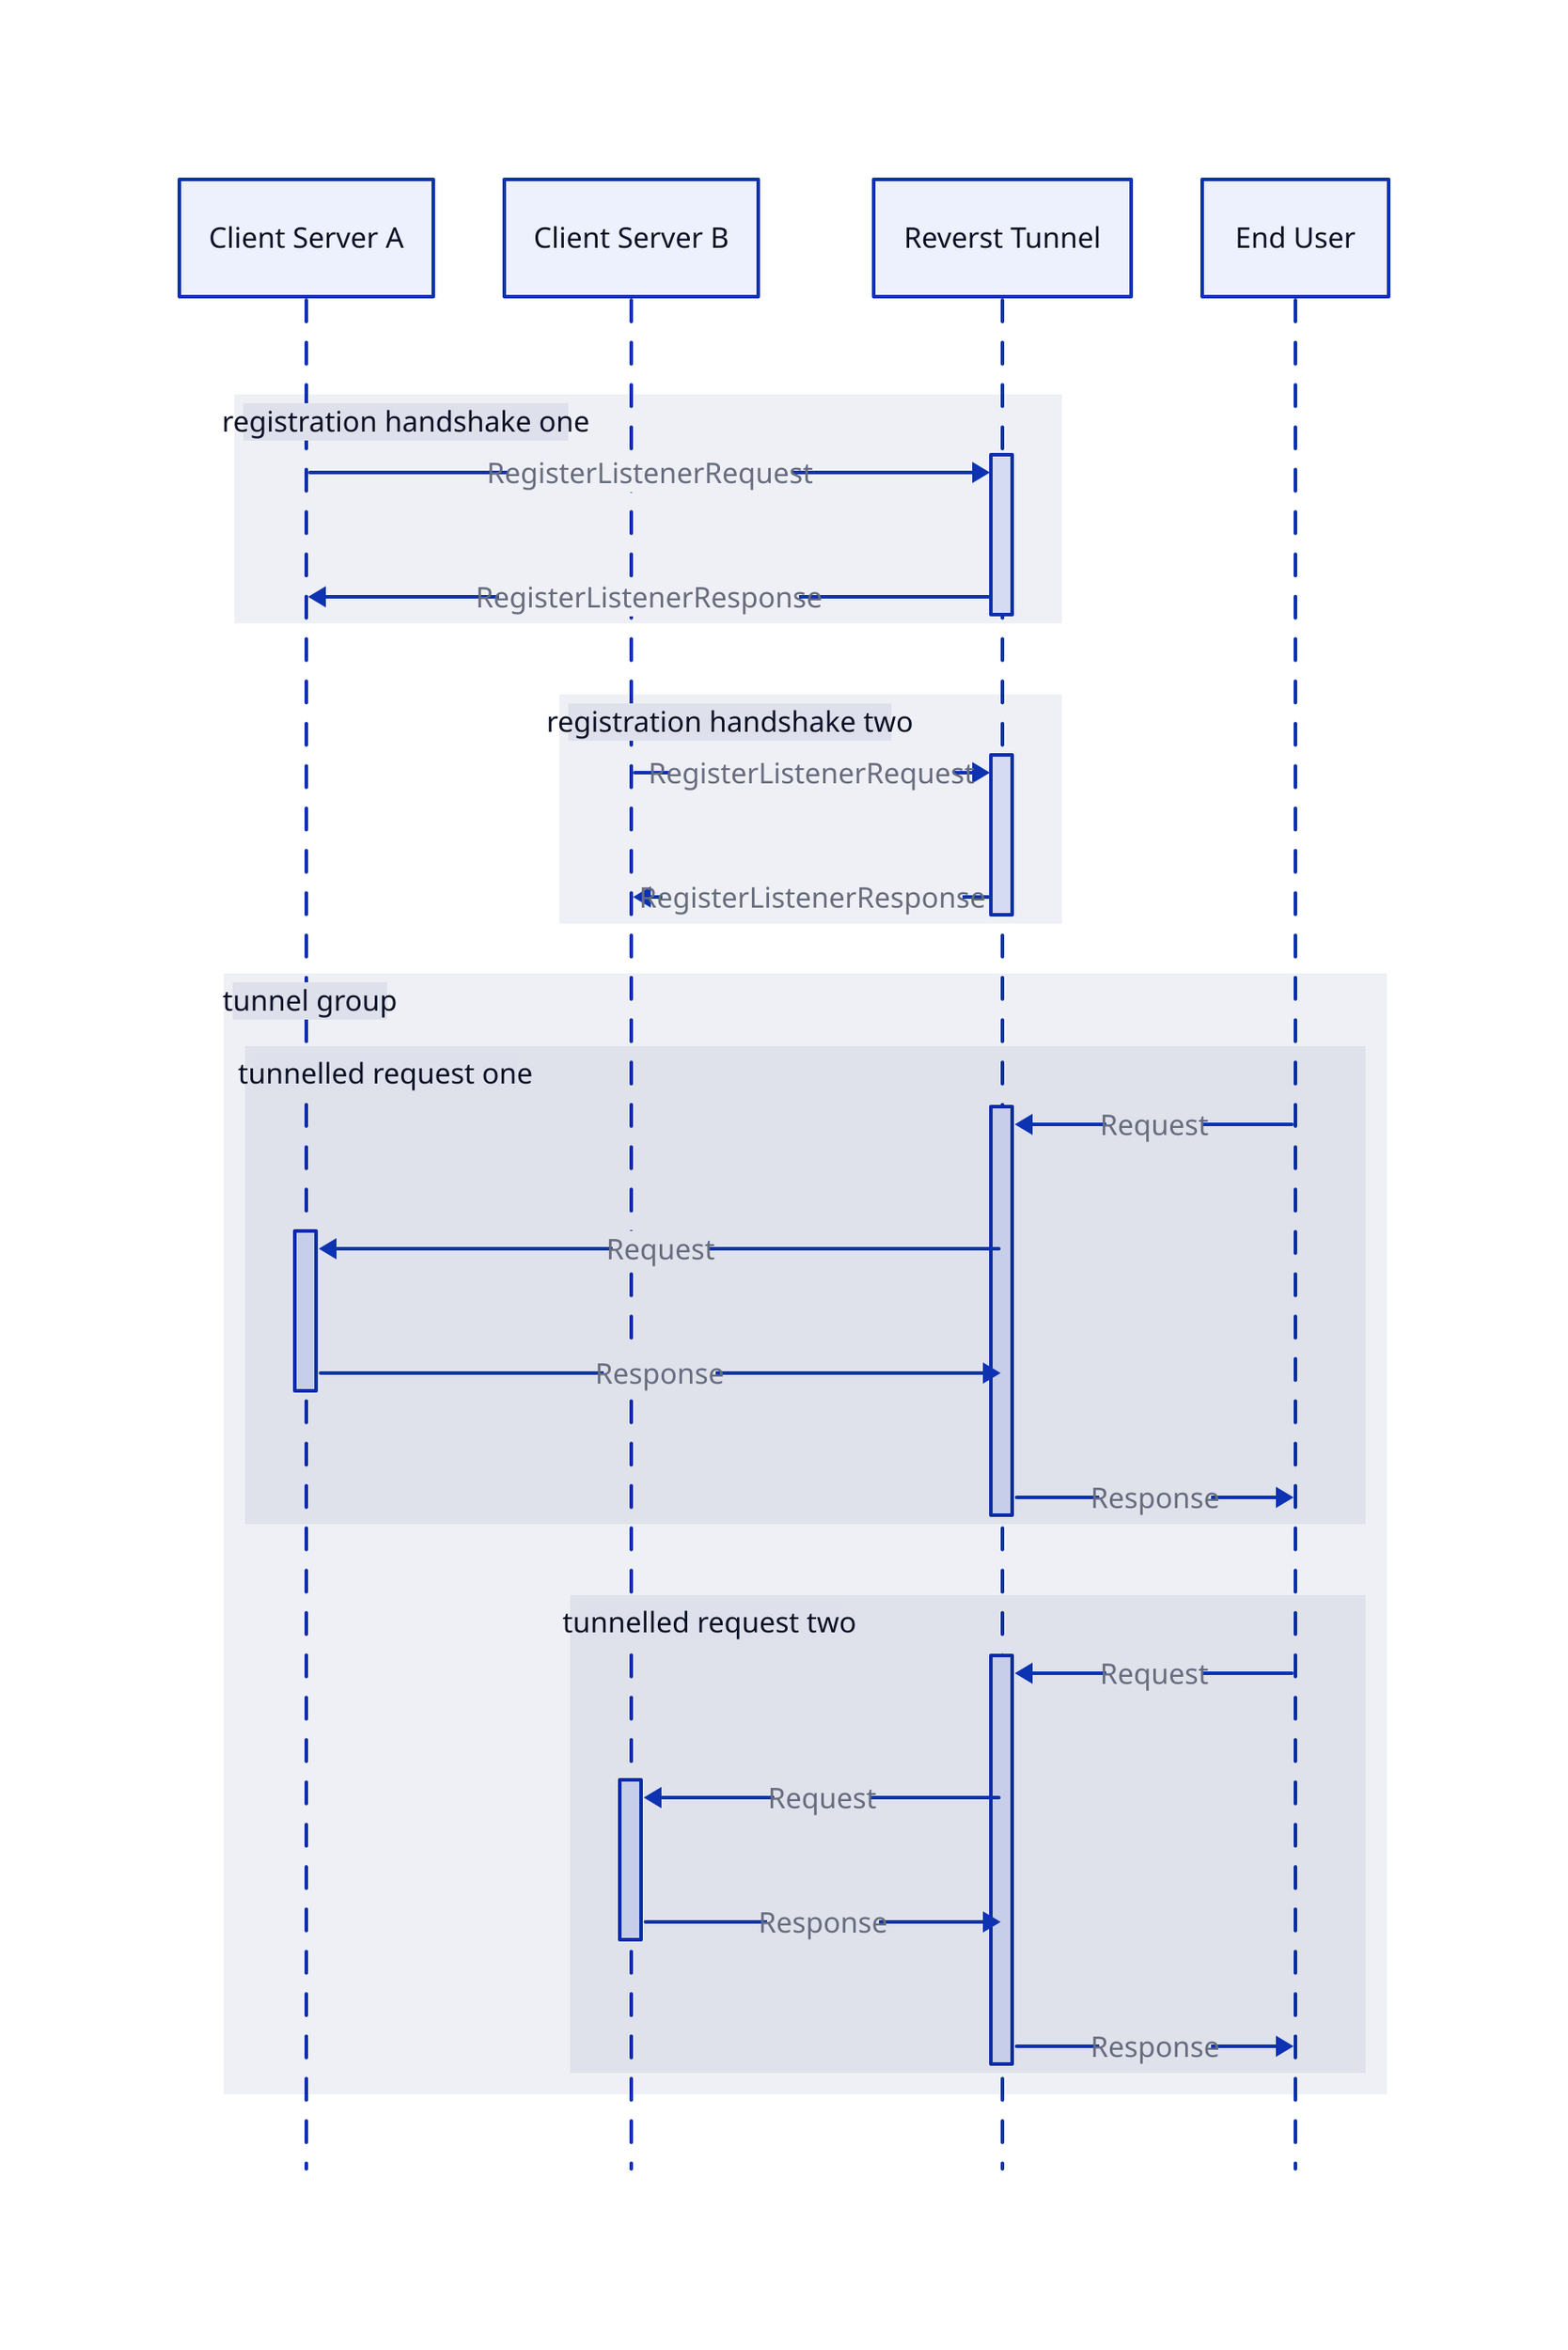 shape: sequence_diagram

client_one: Client Server A
client_two: Client Server B
reverst: Reverst Tunnel

registration handshake one: {
  client_one -> reverst.handshake: RegisterListenerRequest
  reverst.handshake -> client_one: RegisterListenerResponse
}

registration handshake two: {
  client_two -> reverst.handshake_two: RegisterListenerRequest
  reverst.handshake_two -> client_two: RegisterListenerResponse
}

user: End User

tunnel group: {
  tunnelled request one: {
    user -> reverst.req: Request
    reverst -> client_one.req: Request
    client_one.req -> reverst: Response
    reverst.req -> user: Response
  }

  tunnelled request two: {
    user -> reverst.req_two: Request
    reverst -> client_two.req_two: Request
    client_two.req_two -> reverst: Response
    reverst.req_two -> user: Response
  }
}
